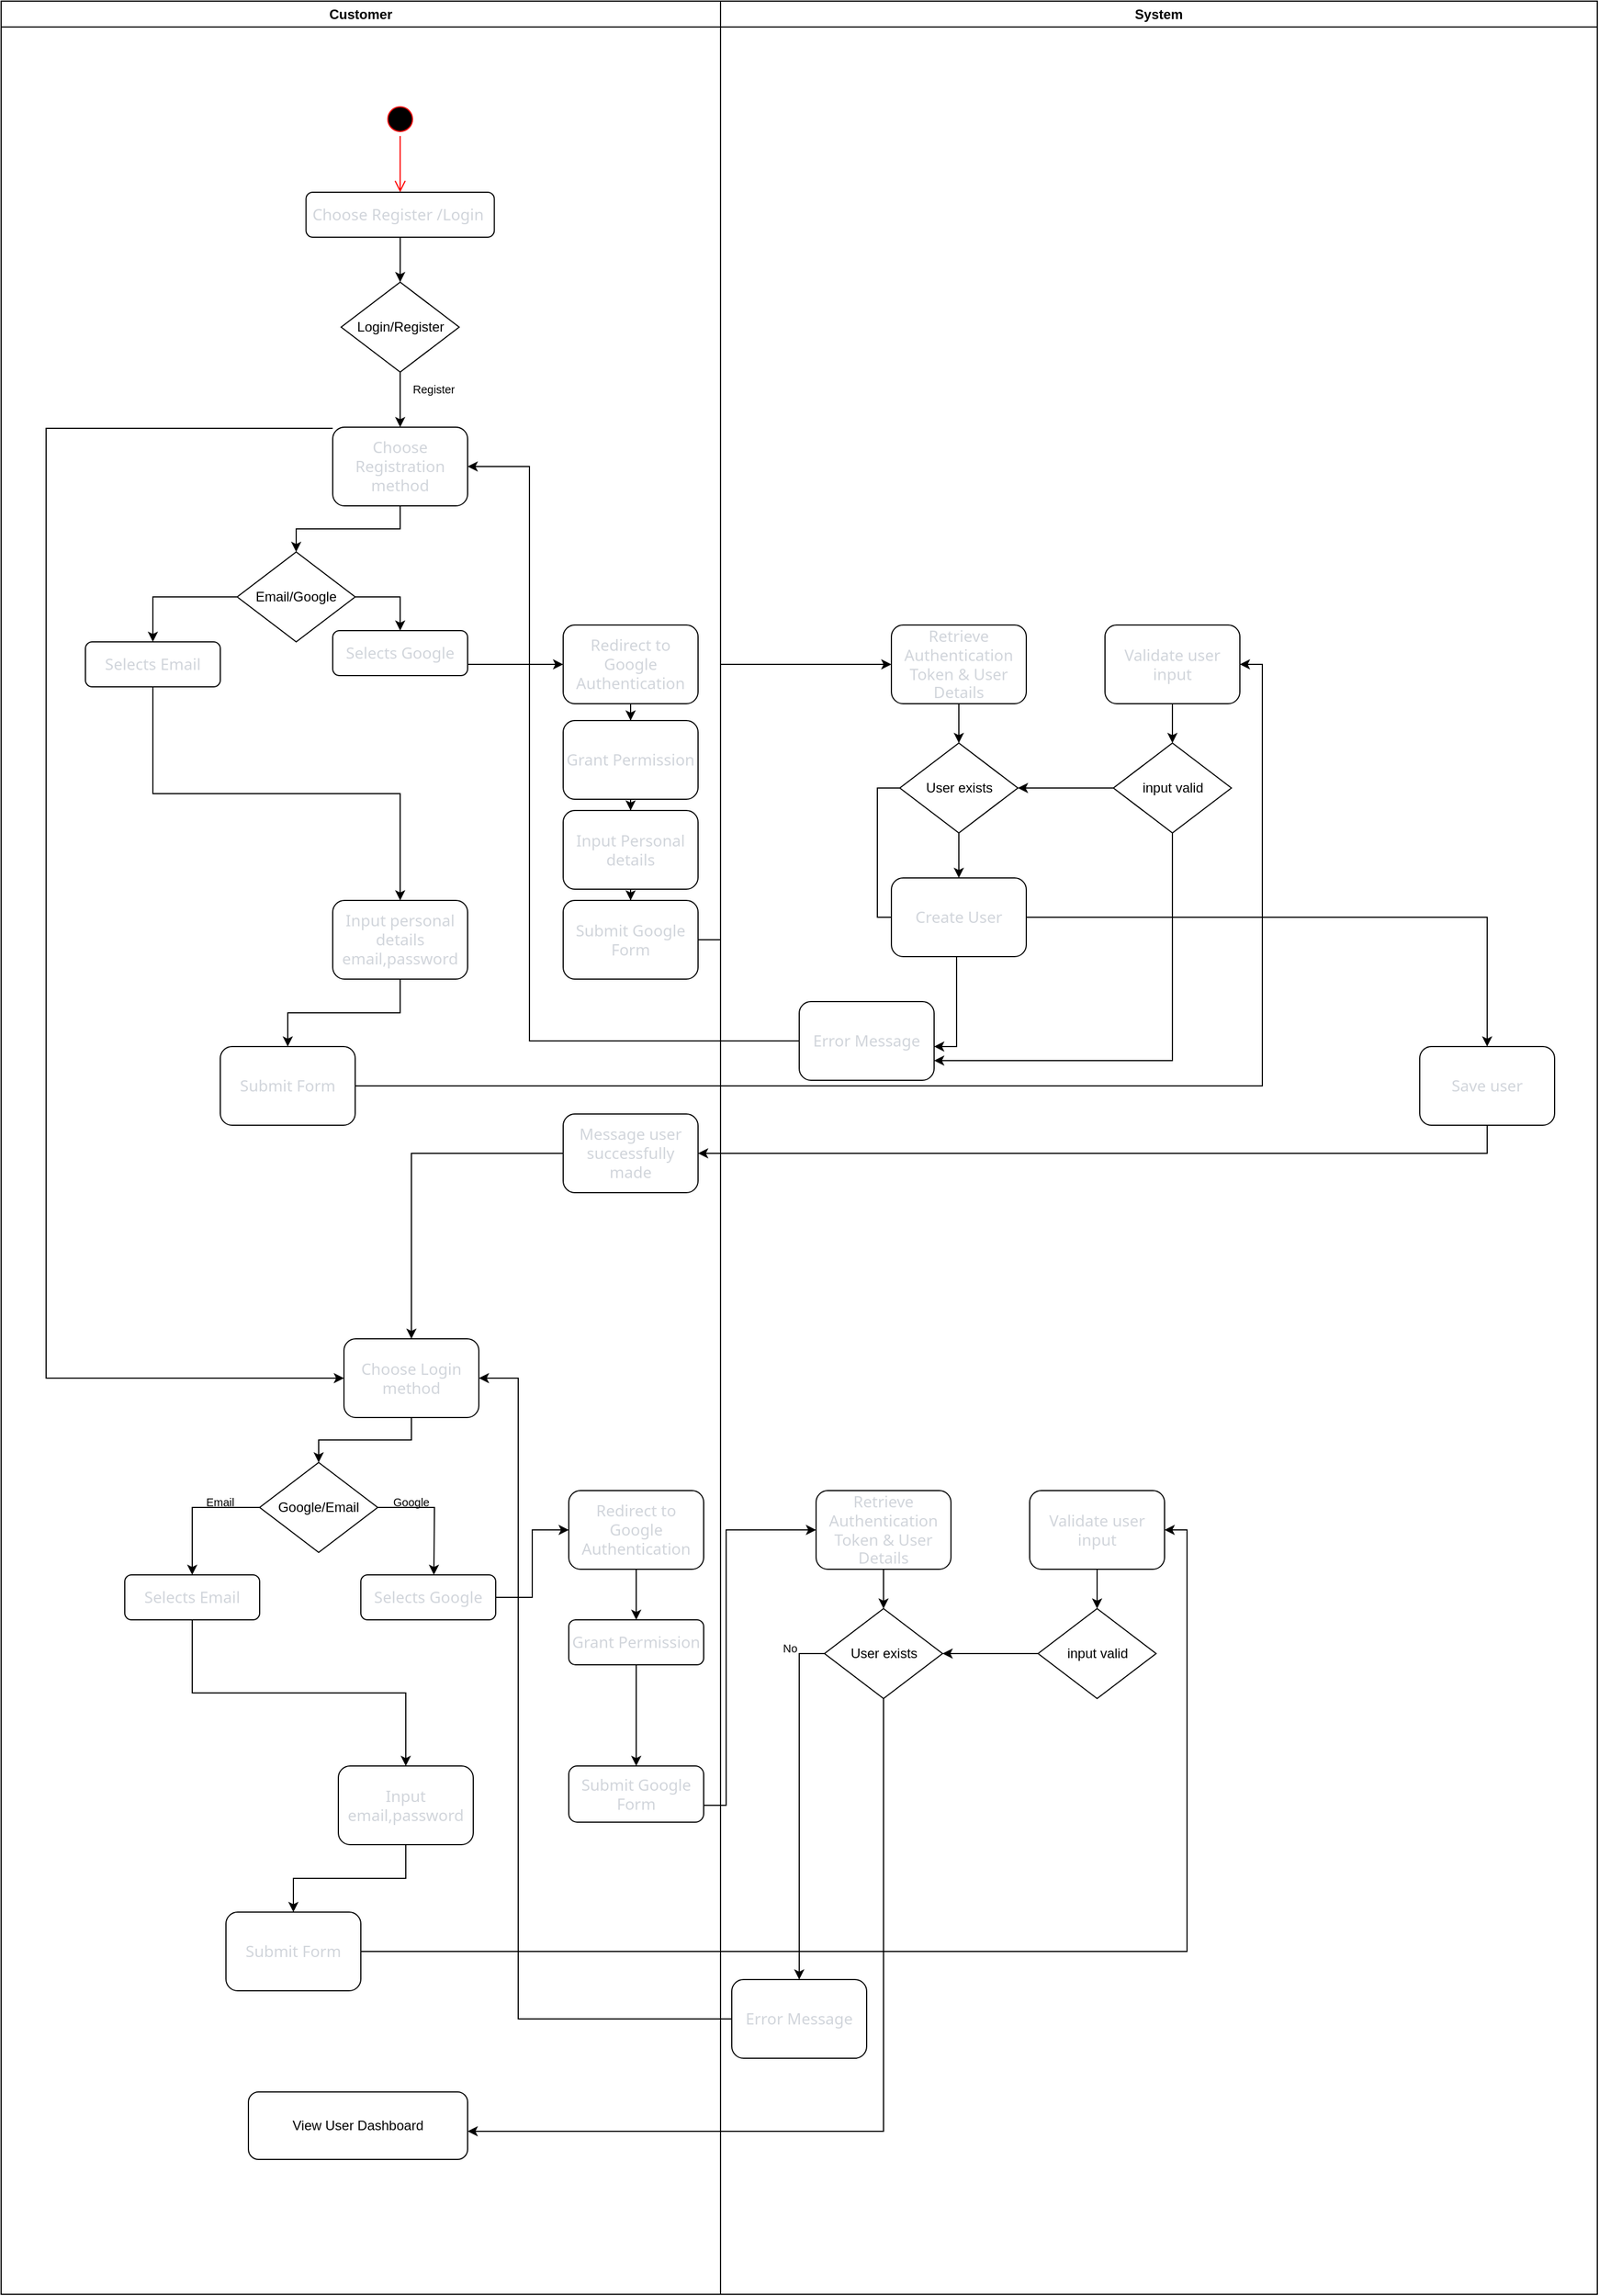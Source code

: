 <mxfile version="21.6.8" type="device">
  <diagram name="Page-1" id="MXomhuCQKeBzgSP48p3u">
    <mxGraphModel dx="989" dy="1477" grid="1" gridSize="10" guides="1" tooltips="1" connect="1" arrows="1" fold="1" page="1" pageScale="1" pageWidth="1600" pageHeight="900" math="0" shadow="0">
      <root>
        <mxCell id="0" />
        <mxCell id="1" parent="0" />
        <mxCell id="Qsda-ckWglxTYHk4Aqey-2" style="edgeStyle=orthogonalEdgeStyle;rounded=0;orthogonalLoop=1;jettySize=auto;html=1;exitX=1;exitY=0.75;exitDx=0;exitDy=0;entryX=0;entryY=0.5;entryDx=0;entryDy=0;" edge="1" parent="1" source="Qsda-ckWglxTYHk4Aqey-32" target="Qsda-ckWglxTYHk4Aqey-5">
          <mxGeometry relative="1" as="geometry">
            <mxPoint x="549" y="310" as="targetPoint" />
            <mxPoint x="457.5" y="310" as="sourcePoint" />
          </mxGeometry>
        </mxCell>
        <mxCell id="Qsda-ckWglxTYHk4Aqey-3" style="edgeStyle=orthogonalEdgeStyle;rounded=0;orthogonalLoop=1;jettySize=auto;html=1;exitX=0.5;exitY=1;exitDx=0;exitDy=0;entryX=0.5;entryY=0;entryDx=0;entryDy=0;" edge="1" parent="1" source="Qsda-ckWglxTYHk4Aqey-31" target="Qsda-ckWglxTYHk4Aqey-13">
          <mxGeometry relative="1" as="geometry">
            <mxPoint x="222.5" y="350" as="sourcePoint" />
          </mxGeometry>
        </mxCell>
        <mxCell id="Qsda-ckWglxTYHk4Aqey-4" value="" style="edgeStyle=orthogonalEdgeStyle;rounded=0;orthogonalLoop=1;jettySize=auto;html=1;" edge="1" parent="1" source="Qsda-ckWglxTYHk4Aqey-5" target="Qsda-ckWglxTYHk4Aqey-7">
          <mxGeometry relative="1" as="geometry" />
        </mxCell>
        <mxCell id="Qsda-ckWglxTYHk4Aqey-5" value="&lt;font style=&quot;font-size: 14px;&quot;&gt;&lt;span style=&quot;color: rgb(209, 213, 219); font-family: Söhne, ui-sans-serif, system-ui, -apple-system, &amp;quot;Segoe UI&amp;quot;, Roboto, Ubuntu, Cantarell, &amp;quot;Noto Sans&amp;quot;, sans-serif, &amp;quot;Helvetica Neue&amp;quot;, Arial, &amp;quot;Apple Color Emoji&amp;quot;, &amp;quot;Segoe UI Emoji&amp;quot;, &amp;quot;Segoe UI Symbol&amp;quot;, &amp;quot;Noto Color Emoji&amp;quot;; font-style: normal; font-variant-ligatures: normal; font-variant-caps: normal; font-weight: 400; letter-spacing: normal; orphans: 2; text-align: left; text-indent: 0px; text-transform: none; widows: 2; word-spacing: 0px; -webkit-text-stroke-width: 0px; text-decoration-thickness: initial; text-decoration-style: initial; text-decoration-color: initial; float: none; display: inline !important;&quot;&gt;Redirect to Google Authentication&lt;/span&gt;&lt;br&gt;&lt;/font&gt;" style="rounded=1;whiteSpace=wrap;html=1;" vertex="1" parent="1">
          <mxGeometry x="550" y="275" width="120" height="70" as="geometry" />
        </mxCell>
        <mxCell id="Qsda-ckWglxTYHk4Aqey-6" value="" style="edgeStyle=orthogonalEdgeStyle;rounded=0;orthogonalLoop=1;jettySize=auto;html=1;" edge="1" parent="1" source="Qsda-ckWglxTYHk4Aqey-7" target="Qsda-ckWglxTYHk4Aqey-9">
          <mxGeometry relative="1" as="geometry" />
        </mxCell>
        <mxCell id="Qsda-ckWglxTYHk4Aqey-7" value="&lt;font style=&quot;font-size: 14px;&quot;&gt;&lt;span style=&quot;color: rgb(209, 213, 219); font-family: Söhne, ui-sans-serif, system-ui, -apple-system, &amp;quot;Segoe UI&amp;quot;, Roboto, Ubuntu, Cantarell, &amp;quot;Noto Sans&amp;quot;, sans-serif, &amp;quot;Helvetica Neue&amp;quot;, Arial, &amp;quot;Apple Color Emoji&amp;quot;, &amp;quot;Segoe UI Emoji&amp;quot;, &amp;quot;Segoe UI Symbol&amp;quot;, &amp;quot;Noto Color Emoji&amp;quot;; font-style: normal; font-variant-ligatures: normal; font-variant-caps: normal; font-weight: 400; letter-spacing: normal; orphans: 2; text-align: left; text-indent: 0px; text-transform: none; widows: 2; word-spacing: 0px; -webkit-text-stroke-width: 0px; text-decoration-thickness: initial; text-decoration-style: initial; text-decoration-color: initial; float: none; display: inline !important;&quot;&gt;Grant Permission&lt;/span&gt;&lt;br&gt;&lt;/font&gt;" style="rounded=1;whiteSpace=wrap;html=1;" vertex="1" parent="1">
          <mxGeometry x="550" y="360" width="120" height="70" as="geometry" />
        </mxCell>
        <mxCell id="Qsda-ckWglxTYHk4Aqey-8" value="" style="edgeStyle=orthogonalEdgeStyle;rounded=0;orthogonalLoop=1;jettySize=auto;html=1;" edge="1" parent="1" source="Qsda-ckWglxTYHk4Aqey-9" target="Qsda-ckWglxTYHk4Aqey-11">
          <mxGeometry relative="1" as="geometry" />
        </mxCell>
        <mxCell id="Qsda-ckWglxTYHk4Aqey-9" value="&lt;font style=&quot;font-size: 14px;&quot;&gt;&lt;span style=&quot;color: rgb(209, 213, 219); font-family: Söhne, ui-sans-serif, system-ui, -apple-system, &amp;quot;Segoe UI&amp;quot;, Roboto, Ubuntu, Cantarell, &amp;quot;Noto Sans&amp;quot;, sans-serif, &amp;quot;Helvetica Neue&amp;quot;, Arial, &amp;quot;Apple Color Emoji&amp;quot;, &amp;quot;Segoe UI Emoji&amp;quot;, &amp;quot;Segoe UI Symbol&amp;quot;, &amp;quot;Noto Color Emoji&amp;quot;; font-style: normal; font-variant-ligatures: normal; font-variant-caps: normal; font-weight: 400; letter-spacing: normal; orphans: 2; text-align: left; text-indent: 0px; text-transform: none; widows: 2; word-spacing: 0px; -webkit-text-stroke-width: 0px; text-decoration-thickness: initial; text-decoration-style: initial; text-decoration-color: initial; float: none; display: inline !important;&quot;&gt;Input Personal details&lt;/span&gt;&lt;br&gt;&lt;/font&gt;" style="rounded=1;whiteSpace=wrap;html=1;" vertex="1" parent="1">
          <mxGeometry x="550" y="440" width="120" height="70" as="geometry" />
        </mxCell>
        <mxCell id="Qsda-ckWglxTYHk4Aqey-10" style="edgeStyle=orthogonalEdgeStyle;rounded=0;orthogonalLoop=1;jettySize=auto;html=1;exitX=1;exitY=0.5;exitDx=0;exitDy=0;entryX=0;entryY=0.5;entryDx=0;entryDy=0;" edge="1" parent="1" source="Qsda-ckWglxTYHk4Aqey-11" target="Qsda-ckWglxTYHk4Aqey-36">
          <mxGeometry relative="1" as="geometry">
            <Array as="points">
              <mxPoint x="690" y="555" />
              <mxPoint x="690" y="310" />
            </Array>
          </mxGeometry>
        </mxCell>
        <mxCell id="Qsda-ckWglxTYHk4Aqey-11" value="&lt;font style=&quot;font-size: 14px;&quot;&gt;&lt;span style=&quot;color: rgb(209, 213, 219); font-family: Söhne, ui-sans-serif, system-ui, -apple-system, &amp;quot;Segoe UI&amp;quot;, Roboto, Ubuntu, Cantarell, &amp;quot;Noto Sans&amp;quot;, sans-serif, &amp;quot;Helvetica Neue&amp;quot;, Arial, &amp;quot;Apple Color Emoji&amp;quot;, &amp;quot;Segoe UI Emoji&amp;quot;, &amp;quot;Segoe UI Symbol&amp;quot;, &amp;quot;Noto Color Emoji&amp;quot;; font-style: normal; font-variant-ligatures: normal; font-variant-caps: normal; font-weight: 400; letter-spacing: normal; orphans: 2; text-align: left; text-indent: 0px; text-transform: none; widows: 2; word-spacing: 0px; -webkit-text-stroke-width: 0px; text-decoration-thickness: initial; text-decoration-style: initial; text-decoration-color: initial; float: none; display: inline !important;&quot;&gt;Submit Google Form&lt;/span&gt;&lt;br&gt;&lt;/font&gt;" style="rounded=1;whiteSpace=wrap;html=1;" vertex="1" parent="1">
          <mxGeometry x="550" y="520" width="120" height="70" as="geometry" />
        </mxCell>
        <mxCell id="Qsda-ckWglxTYHk4Aqey-12" style="edgeStyle=orthogonalEdgeStyle;rounded=0;orthogonalLoop=1;jettySize=auto;html=1;exitX=0.5;exitY=1;exitDx=0;exitDy=0;entryX=0.5;entryY=0;entryDx=0;entryDy=0;" edge="1" parent="1" source="Qsda-ckWglxTYHk4Aqey-13" target="Qsda-ckWglxTYHk4Aqey-22">
          <mxGeometry relative="1" as="geometry" />
        </mxCell>
        <mxCell id="Qsda-ckWglxTYHk4Aqey-13" value="&lt;font style=&quot;font-size: 14px;&quot;&gt;&lt;span style=&quot;color: rgb(209, 213, 219); font-family: Söhne, ui-sans-serif, system-ui, -apple-system, &amp;quot;Segoe UI&amp;quot;, Roboto, Ubuntu, Cantarell, &amp;quot;Noto Sans&amp;quot;, sans-serif, &amp;quot;Helvetica Neue&amp;quot;, Arial, &amp;quot;Apple Color Emoji&amp;quot;, &amp;quot;Segoe UI Emoji&amp;quot;, &amp;quot;Segoe UI Symbol&amp;quot;, &amp;quot;Noto Color Emoji&amp;quot;; font-style: normal; font-variant-ligatures: normal; font-variant-caps: normal; font-weight: 400; letter-spacing: normal; orphans: 2; text-align: left; text-indent: 0px; text-transform: none; widows: 2; word-spacing: 0px; -webkit-text-stroke-width: 0px; text-decoration-thickness: initial; text-decoration-style: initial; text-decoration-color: initial; float: none; display: inline !important;&quot;&gt;Input personal details email,password&lt;/span&gt;&lt;br&gt;&lt;/font&gt;" style="rounded=1;whiteSpace=wrap;html=1;" vertex="1" parent="1">
          <mxGeometry x="345" y="520" width="120" height="70" as="geometry" />
        </mxCell>
        <mxCell id="Qsda-ckWglxTYHk4Aqey-14" style="edgeStyle=orthogonalEdgeStyle;rounded=0;orthogonalLoop=1;jettySize=auto;html=1;exitX=0;exitY=0.5;exitDx=0;exitDy=0;entryX=1;entryY=0.571;entryDx=0;entryDy=0;entryPerimeter=0;" edge="1" parent="1" source="Qsda-ckWglxTYHk4Aqey-35" target="Qsda-ckWglxTYHk4Aqey-16">
          <mxGeometry relative="1" as="geometry">
            <mxPoint x="700" y="650" as="targetPoint" />
          </mxGeometry>
        </mxCell>
        <mxCell id="Qsda-ckWglxTYHk4Aqey-15" style="edgeStyle=orthogonalEdgeStyle;rounded=0;orthogonalLoop=1;jettySize=auto;html=1;exitX=0;exitY=0.5;exitDx=0;exitDy=0;entryX=1;entryY=0.5;entryDx=0;entryDy=0;" edge="1" parent="1" source="Qsda-ckWglxTYHk4Aqey-16" target="Qsda-ckWglxTYHk4Aqey-28">
          <mxGeometry relative="1" as="geometry">
            <Array as="points">
              <mxPoint x="520" y="645" />
              <mxPoint x="520" y="134" />
            </Array>
          </mxGeometry>
        </mxCell>
        <mxCell id="Qsda-ckWglxTYHk4Aqey-16" value="&lt;font style=&quot;font-size: 14px;&quot;&gt;&lt;span style=&quot;color: rgb(209, 213, 219); font-family: Söhne, ui-sans-serif, system-ui, -apple-system, &amp;quot;Segoe UI&amp;quot;, Roboto, Ubuntu, Cantarell, &amp;quot;Noto Sans&amp;quot;, sans-serif, &amp;quot;Helvetica Neue&amp;quot;, Arial, &amp;quot;Apple Color Emoji&amp;quot;, &amp;quot;Segoe UI Emoji&amp;quot;, &amp;quot;Segoe UI Symbol&amp;quot;, &amp;quot;Noto Color Emoji&amp;quot;; font-style: normal; font-variant-ligatures: normal; font-variant-caps: normal; font-weight: 400; letter-spacing: normal; orphans: 2; text-align: left; text-indent: 0px; text-transform: none; widows: 2; word-spacing: 0px; -webkit-text-stroke-width: 0px; text-decoration-thickness: initial; text-decoration-style: initial; text-decoration-color: initial; float: none; display: inline !important;&quot;&gt;Error Message&lt;/span&gt;&lt;br&gt;&lt;/font&gt;" style="rounded=1;whiteSpace=wrap;html=1;" vertex="1" parent="1">
          <mxGeometry x="760" y="610" width="120" height="70" as="geometry" />
        </mxCell>
        <mxCell id="Qsda-ckWglxTYHk4Aqey-17" style="edgeStyle=orthogonalEdgeStyle;rounded=0;orthogonalLoop=1;jettySize=auto;html=1;exitX=0.5;exitY=1;exitDx=0;exitDy=0;entryX=1;entryY=0.5;entryDx=0;entryDy=0;" edge="1" parent="1" source="Qsda-ckWglxTYHk4Aqey-43" target="Qsda-ckWglxTYHk4Aqey-19">
          <mxGeometry relative="1" as="geometry">
            <mxPoint x="850" y="791.143" as="targetPoint" />
          </mxGeometry>
        </mxCell>
        <mxCell id="Qsda-ckWglxTYHk4Aqey-18" style="edgeStyle=orthogonalEdgeStyle;rounded=0;orthogonalLoop=1;jettySize=auto;html=1;exitX=0;exitY=0.5;exitDx=0;exitDy=0;entryX=0.5;entryY=0;entryDx=0;entryDy=0;" edge="1" parent="1" source="Qsda-ckWglxTYHk4Aqey-19" target="Qsda-ckWglxTYHk4Aqey-110">
          <mxGeometry relative="1" as="geometry">
            <mxPoint x="460" y="845" as="targetPoint" />
          </mxGeometry>
        </mxCell>
        <mxCell id="Qsda-ckWglxTYHk4Aqey-19" value="&lt;font style=&quot;font-size: 14px;&quot;&gt;&lt;span style=&quot;color: rgb(209, 213, 219); font-family: Söhne, ui-sans-serif, system-ui, -apple-system, &amp;quot;Segoe UI&amp;quot;, Roboto, Ubuntu, Cantarell, &amp;quot;Noto Sans&amp;quot;, sans-serif, &amp;quot;Helvetica Neue&amp;quot;, Arial, &amp;quot;Apple Color Emoji&amp;quot;, &amp;quot;Segoe UI Emoji&amp;quot;, &amp;quot;Segoe UI Symbol&amp;quot;, &amp;quot;Noto Color Emoji&amp;quot;; font-style: normal; font-variant-ligatures: normal; font-variant-caps: normal; font-weight: 400; letter-spacing: normal; orphans: 2; text-align: left; text-indent: 0px; text-transform: none; widows: 2; word-spacing: 0px; -webkit-text-stroke-width: 0px; text-decoration-thickness: initial; text-decoration-style: initial; text-decoration-color: initial; float: none; display: inline !important;&quot;&gt;Message user successfully made&lt;/span&gt;&lt;br&gt;&lt;/font&gt;" style="rounded=1;whiteSpace=wrap;html=1;" vertex="1" parent="1">
          <mxGeometry x="550" y="710" width="120" height="70" as="geometry" />
        </mxCell>
        <mxCell id="Qsda-ckWglxTYHk4Aqey-22" value="&lt;font style=&quot;font-size: 14px;&quot;&gt;&lt;span style=&quot;color: rgb(209, 213, 219); font-family: Söhne, ui-sans-serif, system-ui, -apple-system, &amp;quot;Segoe UI&amp;quot;, Roboto, Ubuntu, Cantarell, &amp;quot;Noto Sans&amp;quot;, sans-serif, &amp;quot;Helvetica Neue&amp;quot;, Arial, &amp;quot;Apple Color Emoji&amp;quot;, &amp;quot;Segoe UI Emoji&amp;quot;, &amp;quot;Segoe UI Symbol&amp;quot;, &amp;quot;Noto Color Emoji&amp;quot;; font-style: normal; font-variant-ligatures: normal; font-variant-caps: normal; font-weight: 400; letter-spacing: normal; orphans: 2; text-align: left; text-indent: 0px; text-transform: none; widows: 2; word-spacing: 0px; -webkit-text-stroke-width: 0px; text-decoration-thickness: initial; text-decoration-style: initial; text-decoration-color: initial; float: none; display: inline !important;&quot;&gt;Submit Form&lt;/span&gt;&lt;br&gt;&lt;/font&gt;" style="rounded=1;whiteSpace=wrap;html=1;" vertex="1" parent="1">
          <mxGeometry x="245" y="650" width="120" height="70" as="geometry" />
        </mxCell>
        <mxCell id="Qsda-ckWglxTYHk4Aqey-23" value="" style="edgeStyle=orthogonalEdgeStyle;html=1;verticalAlign=bottom;endArrow=open;endSize=8;strokeColor=#ff0000;rounded=0;" edge="1" parent="1" source="Qsda-ckWglxTYHk4Aqey-24">
          <mxGeometry relative="1" as="geometry">
            <mxPoint x="405" y="-110" as="targetPoint" />
          </mxGeometry>
        </mxCell>
        <mxCell id="Qsda-ckWglxTYHk4Aqey-24" value="" style="ellipse;html=1;shape=startState;fillColor=#000000;strokeColor=#ff0000;" vertex="1" parent="1">
          <mxGeometry x="390" y="-190" width="30" height="30" as="geometry" />
        </mxCell>
        <mxCell id="Qsda-ckWglxTYHk4Aqey-27" style="edgeStyle=orthogonalEdgeStyle;rounded=0;orthogonalLoop=1;jettySize=auto;html=1;" edge="1" parent="1" source="Qsda-ckWglxTYHk4Aqey-28" target="Qsda-ckWglxTYHk4Aqey-30">
          <mxGeometry relative="1" as="geometry" />
        </mxCell>
        <mxCell id="Qsda-ckWglxTYHk4Aqey-28" value="&lt;font style=&quot;font-size: 14px;&quot;&gt;&lt;span style=&quot;color: rgb(209, 213, 219); font-family: Söhne, ui-sans-serif, system-ui, -apple-system, &amp;quot;Segoe UI&amp;quot;, Roboto, Ubuntu, Cantarell, &amp;quot;Noto Sans&amp;quot;, sans-serif, &amp;quot;Helvetica Neue&amp;quot;, Arial, &amp;quot;Apple Color Emoji&amp;quot;, &amp;quot;Segoe UI Emoji&amp;quot;, &amp;quot;Segoe UI Symbol&amp;quot;, &amp;quot;Noto Color Emoji&amp;quot;; font-style: normal; font-variant-ligatures: normal; font-variant-caps: normal; font-weight: 400; letter-spacing: normal; orphans: 2; text-align: left; text-indent: 0px; text-transform: none; widows: 2; word-spacing: 0px; -webkit-text-stroke-width: 0px; text-decoration-thickness: initial; text-decoration-style: initial; text-decoration-color: initial; float: none; display: inline !important;&quot;&gt;Choose Registration method&lt;/span&gt;&lt;br&gt;&lt;/font&gt;" style="rounded=1;whiteSpace=wrap;html=1;" vertex="1" parent="1">
          <mxGeometry x="345" y="99" width="120" height="70" as="geometry" />
        </mxCell>
        <mxCell id="Qsda-ckWglxTYHk4Aqey-29" style="edgeStyle=orthogonalEdgeStyle;rounded=0;orthogonalLoop=1;jettySize=auto;html=1;exitX=0;exitY=0.5;exitDx=0;exitDy=0;entryX=0.5;entryY=0;entryDx=0;entryDy=0;" edge="1" parent="1" source="Qsda-ckWglxTYHk4Aqey-30" target="Qsda-ckWglxTYHk4Aqey-31">
          <mxGeometry relative="1" as="geometry">
            <mxPoint x="222.5" y="270" as="targetPoint" />
          </mxGeometry>
        </mxCell>
        <mxCell id="Qsda-ckWglxTYHk4Aqey-30" value="Email/Google" style="rhombus;whiteSpace=wrap;html=1;" vertex="1" parent="1">
          <mxGeometry x="260" y="210" width="105" height="80" as="geometry" />
        </mxCell>
        <mxCell id="Qsda-ckWglxTYHk4Aqey-31" value="&lt;font style=&quot;font-size: 14px;&quot;&gt;&lt;span style=&quot;color: rgb(209, 213, 219); font-family: Söhne, ui-sans-serif, system-ui, -apple-system, &amp;quot;Segoe UI&amp;quot;, Roboto, Ubuntu, Cantarell, &amp;quot;Noto Sans&amp;quot;, sans-serif, &amp;quot;Helvetica Neue&amp;quot;, Arial, &amp;quot;Apple Color Emoji&amp;quot;, &amp;quot;Segoe UI Emoji&amp;quot;, &amp;quot;Segoe UI Symbol&amp;quot;, &amp;quot;Noto Color Emoji&amp;quot;; font-style: normal; font-variant-ligatures: normal; font-variant-caps: normal; font-weight: 400; letter-spacing: normal; orphans: 2; text-align: left; text-indent: 0px; text-transform: none; widows: 2; word-spacing: 0px; -webkit-text-stroke-width: 0px; text-decoration-thickness: initial; text-decoration-style: initial; text-decoration-color: initial; float: none; display: inline !important;&quot;&gt;Selects Email&lt;/span&gt;&lt;br&gt;&lt;/font&gt;" style="rounded=1;whiteSpace=wrap;html=1;" vertex="1" parent="1">
          <mxGeometry x="125" y="290" width="120" height="40" as="geometry" />
        </mxCell>
        <mxCell id="Qsda-ckWglxTYHk4Aqey-32" value="&lt;font style=&quot;font-size: 14px;&quot;&gt;&lt;span style=&quot;color: rgb(209, 213, 219); font-family: Söhne, ui-sans-serif, system-ui, -apple-system, &amp;quot;Segoe UI&amp;quot;, Roboto, Ubuntu, Cantarell, &amp;quot;Noto Sans&amp;quot;, sans-serif, &amp;quot;Helvetica Neue&amp;quot;, Arial, &amp;quot;Apple Color Emoji&amp;quot;, &amp;quot;Segoe UI Emoji&amp;quot;, &amp;quot;Segoe UI Symbol&amp;quot;, &amp;quot;Noto Color Emoji&amp;quot;; font-style: normal; font-variant-ligatures: normal; font-variant-caps: normal; font-weight: 400; letter-spacing: normal; orphans: 2; text-align: left; text-indent: 0px; text-transform: none; widows: 2; word-spacing: 0px; -webkit-text-stroke-width: 0px; text-decoration-thickness: initial; text-decoration-style: initial; text-decoration-color: initial; float: none; display: inline !important;&quot;&gt;Selects Google&lt;/span&gt;&lt;br&gt;&lt;/font&gt;" style="rounded=1;whiteSpace=wrap;html=1;" vertex="1" parent="1">
          <mxGeometry x="345" y="280" width="120" height="40" as="geometry" />
        </mxCell>
        <mxCell id="Qsda-ckWglxTYHk4Aqey-33" style="edgeStyle=orthogonalEdgeStyle;rounded=0;orthogonalLoop=1;jettySize=auto;html=1;entryX=0.5;entryY=0;entryDx=0;entryDy=0;" edge="1" parent="1" source="Qsda-ckWglxTYHk4Aqey-30" target="Qsda-ckWglxTYHk4Aqey-32">
          <mxGeometry relative="1" as="geometry">
            <mxPoint x="405" y="270" as="targetPoint" />
            <Array as="points">
              <mxPoint x="405" y="250" />
            </Array>
          </mxGeometry>
        </mxCell>
        <mxCell id="Qsda-ckWglxTYHk4Aqey-34" value="&lt;font style=&quot;font-size: 14px;&quot;&gt;&lt;span style=&quot;color: rgb(209, 213, 219); font-family: Söhne, ui-sans-serif, system-ui, -apple-system, &amp;quot;Segoe UI&amp;quot;, Roboto, Ubuntu, Cantarell, &amp;quot;Noto Sans&amp;quot;, sans-serif, &amp;quot;Helvetica Neue&amp;quot;, Arial, &amp;quot;Apple Color Emoji&amp;quot;, &amp;quot;Segoe UI Emoji&amp;quot;, &amp;quot;Segoe UI Symbol&amp;quot;, &amp;quot;Noto Color Emoji&amp;quot;; font-style: normal; font-variant-ligatures: normal; font-variant-caps: normal; font-weight: 400; letter-spacing: normal; orphans: 2; text-align: left; text-indent: 0px; text-transform: none; widows: 2; word-spacing: 0px; -webkit-text-stroke-width: 0px; text-decoration-thickness: initial; text-decoration-style: initial; text-decoration-color: initial; float: none; display: inline !important;&quot;&gt;Create User&lt;/span&gt;&lt;br&gt;&lt;/font&gt;" style="rounded=1;whiteSpace=wrap;html=1;" vertex="1" parent="1">
          <mxGeometry x="842" y="500" width="120" height="70" as="geometry" />
        </mxCell>
        <mxCell id="Qsda-ckWglxTYHk4Aqey-35" value="User exists" style="rhombus;whiteSpace=wrap;html=1;" vertex="1" parent="1">
          <mxGeometry x="849.5" y="380" width="105" height="80" as="geometry" />
        </mxCell>
        <mxCell id="Qsda-ckWglxTYHk4Aqey-36" value="&lt;font style=&quot;font-size: 14px;&quot;&gt;&lt;span style=&quot;color: rgb(209, 213, 219); font-family: Söhne, ui-sans-serif, system-ui, -apple-system, &amp;quot;Segoe UI&amp;quot;, Roboto, Ubuntu, Cantarell, &amp;quot;Noto Sans&amp;quot;, sans-serif, &amp;quot;Helvetica Neue&amp;quot;, Arial, &amp;quot;Apple Color Emoji&amp;quot;, &amp;quot;Segoe UI Emoji&amp;quot;, &amp;quot;Segoe UI Symbol&amp;quot;, &amp;quot;Noto Color Emoji&amp;quot;; font-style: normal; font-variant-ligatures: normal; font-variant-caps: normal; font-weight: 400; letter-spacing: normal; orphans: 2; text-align: left; text-indent: 0px; text-transform: none; widows: 2; word-spacing: 0px; -webkit-text-stroke-width: 0px; text-decoration-thickness: initial; text-decoration-style: initial; text-decoration-color: initial; float: none; display: inline !important;&quot;&gt;Retrieve Authentication Token &amp;amp; User Details&lt;/span&gt;&lt;br&gt;&lt;/font&gt;" style="rounded=1;whiteSpace=wrap;html=1;" vertex="1" parent="1">
          <mxGeometry x="842" y="275" width="120" height="70" as="geometry" />
        </mxCell>
        <mxCell id="Qsda-ckWglxTYHk4Aqey-37" style="edgeStyle=orthogonalEdgeStyle;rounded=0;orthogonalLoop=1;jettySize=auto;html=1;exitX=0.5;exitY=1;exitDx=0;exitDy=0;entryX=0.5;entryY=0;entryDx=0;entryDy=0;" edge="1" parent="1" source="Qsda-ckWglxTYHk4Aqey-36" target="Qsda-ckWglxTYHk4Aqey-35">
          <mxGeometry relative="1" as="geometry" />
        </mxCell>
        <mxCell id="Qsda-ckWglxTYHk4Aqey-38" style="edgeStyle=orthogonalEdgeStyle;rounded=0;orthogonalLoop=1;jettySize=auto;html=1;exitX=0.5;exitY=1;exitDx=0;exitDy=0;entryX=0.5;entryY=0;entryDx=0;entryDy=0;" edge="1" parent="1" source="Qsda-ckWglxTYHk4Aqey-35" target="Qsda-ckWglxTYHk4Aqey-34">
          <mxGeometry relative="1" as="geometry">
            <mxPoint x="881.857" y="500" as="targetPoint" />
            <Array as="points" />
          </mxGeometry>
        </mxCell>
        <mxCell id="Qsda-ckWglxTYHk4Aqey-39" style="edgeStyle=orthogonalEdgeStyle;rounded=0;orthogonalLoop=1;jettySize=auto;html=1;exitX=0.5;exitY=1;exitDx=0;exitDy=0;" edge="1" parent="1" source="Qsda-ckWglxTYHk4Aqey-40" target="Qsda-ckWglxTYHk4Aqey-42">
          <mxGeometry relative="1" as="geometry" />
        </mxCell>
        <mxCell id="Qsda-ckWglxTYHk4Aqey-40" value="&lt;font style=&quot;font-size: 14px;&quot;&gt;&lt;span style=&quot;color: rgb(209, 213, 219); font-family: Söhne, ui-sans-serif, system-ui, -apple-system, &amp;quot;Segoe UI&amp;quot;, Roboto, Ubuntu, Cantarell, &amp;quot;Noto Sans&amp;quot;, sans-serif, &amp;quot;Helvetica Neue&amp;quot;, Arial, &amp;quot;Apple Color Emoji&amp;quot;, &amp;quot;Segoe UI Emoji&amp;quot;, &amp;quot;Segoe UI Symbol&amp;quot;, &amp;quot;Noto Color Emoji&amp;quot;; font-style: normal; font-variant-ligatures: normal; font-variant-caps: normal; font-weight: 400; letter-spacing: normal; orphans: 2; text-align: left; text-indent: 0px; text-transform: none; widows: 2; word-spacing: 0px; -webkit-text-stroke-width: 0px; text-decoration-thickness: initial; text-decoration-style: initial; text-decoration-color: initial; float: none; display: inline !important;&quot;&gt;Validate user input&lt;/span&gt;&lt;br&gt;&lt;/font&gt;" style="rounded=1;whiteSpace=wrap;html=1;" vertex="1" parent="1">
          <mxGeometry x="1032" y="275" width="120" height="70" as="geometry" />
        </mxCell>
        <mxCell id="Qsda-ckWglxTYHk4Aqey-41" style="edgeStyle=orthogonalEdgeStyle;rounded=0;orthogonalLoop=1;jettySize=auto;html=1;exitX=0;exitY=0.5;exitDx=0;exitDy=0;entryX=1;entryY=0.5;entryDx=0;entryDy=0;" edge="1" parent="1" source="Qsda-ckWglxTYHk4Aqey-42" target="Qsda-ckWglxTYHk4Aqey-35">
          <mxGeometry relative="1" as="geometry" />
        </mxCell>
        <mxCell id="Qsda-ckWglxTYHk4Aqey-42" value="input valid" style="rhombus;whiteSpace=wrap;html=1;" vertex="1" parent="1">
          <mxGeometry x="1039.5" y="380" width="105" height="80" as="geometry" />
        </mxCell>
        <mxCell id="Qsda-ckWglxTYHk4Aqey-43" value="&lt;font style=&quot;font-size: 14px;&quot;&gt;&lt;span style=&quot;color: rgb(209, 213, 219); font-family: Söhne, ui-sans-serif, system-ui, -apple-system, &amp;quot;Segoe UI&amp;quot;, Roboto, Ubuntu, Cantarell, &amp;quot;Noto Sans&amp;quot;, sans-serif, &amp;quot;Helvetica Neue&amp;quot;, Arial, &amp;quot;Apple Color Emoji&amp;quot;, &amp;quot;Segoe UI Emoji&amp;quot;, &amp;quot;Segoe UI Symbol&amp;quot;, &amp;quot;Noto Color Emoji&amp;quot;; font-style: normal; font-variant-ligatures: normal; font-variant-caps: normal; font-weight: 400; letter-spacing: normal; orphans: 2; text-align: left; text-indent: 0px; text-transform: none; widows: 2; word-spacing: 0px; -webkit-text-stroke-width: 0px; text-decoration-thickness: initial; text-decoration-style: initial; text-decoration-color: initial; float: none; display: inline !important;&quot;&gt;Save user&lt;/span&gt;&lt;br&gt;&lt;/font&gt;" style="rounded=1;whiteSpace=wrap;html=1;" vertex="1" parent="1">
          <mxGeometry x="1312" y="650" width="120" height="70" as="geometry" />
        </mxCell>
        <mxCell id="Qsda-ckWglxTYHk4Aqey-44" style="edgeStyle=orthogonalEdgeStyle;rounded=0;orthogonalLoop=1;jettySize=auto;html=1;exitX=1;exitY=0.5;exitDx=0;exitDy=0;" edge="1" parent="1" source="Qsda-ckWglxTYHk4Aqey-34" target="Qsda-ckWglxTYHk4Aqey-43">
          <mxGeometry relative="1" as="geometry">
            <mxPoint x="1122" y="535.286" as="targetPoint" />
          </mxGeometry>
        </mxCell>
        <mxCell id="Qsda-ckWglxTYHk4Aqey-45" style="edgeStyle=orthogonalEdgeStyle;rounded=0;orthogonalLoop=1;jettySize=auto;html=1;exitX=1;exitY=0.5;exitDx=0;exitDy=0;entryX=1;entryY=0.5;entryDx=0;entryDy=0;" edge="1" parent="1" source="Qsda-ckWglxTYHk4Aqey-22" target="Qsda-ckWglxTYHk4Aqey-40">
          <mxGeometry relative="1" as="geometry" />
        </mxCell>
        <mxCell id="Qsda-ckWglxTYHk4Aqey-46" style="edgeStyle=orthogonalEdgeStyle;rounded=0;orthogonalLoop=1;jettySize=auto;html=1;exitX=0.5;exitY=1;exitDx=0;exitDy=0;entryX=1;entryY=0.75;entryDx=0;entryDy=0;" edge="1" parent="1" source="Qsda-ckWglxTYHk4Aqey-42" target="Qsda-ckWglxTYHk4Aqey-16">
          <mxGeometry relative="1" as="geometry" />
        </mxCell>
        <mxCell id="Qsda-ckWglxTYHk4Aqey-92" style="edgeStyle=orthogonalEdgeStyle;rounded=0;orthogonalLoop=1;jettySize=auto;html=1;exitX=1;exitY=0.5;exitDx=0;exitDy=0;entryX=0;entryY=0.5;entryDx=0;entryDy=0;" edge="1" parent="1" source="Qsda-ckWglxTYHk4Aqey-115" target="Qsda-ckWglxTYHk4Aqey-95">
          <mxGeometry relative="1" as="geometry">
            <mxPoint x="554" y="1080" as="targetPoint" />
            <mxPoint x="490" y="1160" as="sourcePoint" />
          </mxGeometry>
        </mxCell>
        <mxCell id="Qsda-ckWglxTYHk4Aqey-93" style="edgeStyle=orthogonalEdgeStyle;rounded=0;orthogonalLoop=1;jettySize=auto;html=1;exitX=0.5;exitY=1;exitDx=0;exitDy=0;entryX=0.5;entryY=0;entryDx=0;entryDy=0;" edge="1" parent="1" source="Qsda-ckWglxTYHk4Aqey-114" target="Qsda-ckWglxTYHk4Aqey-101">
          <mxGeometry relative="1" as="geometry">
            <mxPoint x="227.5" y="1200" as="sourcePoint" />
          </mxGeometry>
        </mxCell>
        <mxCell id="Qsda-ckWglxTYHk4Aqey-94" value="" style="edgeStyle=orthogonalEdgeStyle;rounded=0;orthogonalLoop=1;jettySize=auto;html=1;" edge="1" parent="1" source="Qsda-ckWglxTYHk4Aqey-95" target="Qsda-ckWglxTYHk4Aqey-97">
          <mxGeometry relative="1" as="geometry" />
        </mxCell>
        <mxCell id="Qsda-ckWglxTYHk4Aqey-95" value="&lt;font style=&quot;font-size: 14px;&quot;&gt;&lt;span style=&quot;color: rgb(209, 213, 219); font-family: Söhne, ui-sans-serif, system-ui, -apple-system, &amp;quot;Segoe UI&amp;quot;, Roboto, Ubuntu, Cantarell, &amp;quot;Noto Sans&amp;quot;, sans-serif, &amp;quot;Helvetica Neue&amp;quot;, Arial, &amp;quot;Apple Color Emoji&amp;quot;, &amp;quot;Segoe UI Emoji&amp;quot;, &amp;quot;Segoe UI Symbol&amp;quot;, &amp;quot;Noto Color Emoji&amp;quot;; font-style: normal; font-variant-ligatures: normal; font-variant-caps: normal; font-weight: 400; letter-spacing: normal; orphans: 2; text-align: left; text-indent: 0px; text-transform: none; widows: 2; word-spacing: 0px; -webkit-text-stroke-width: 0px; text-decoration-thickness: initial; text-decoration-style: initial; text-decoration-color: initial; float: none; display: inline !important;&quot;&gt;Redirect to Google Authentication&lt;/span&gt;&lt;br&gt;&lt;/font&gt;" style="rounded=1;whiteSpace=wrap;html=1;" vertex="1" parent="1">
          <mxGeometry x="555" y="1045" width="120" height="70" as="geometry" />
        </mxCell>
        <mxCell id="Qsda-ckWglxTYHk4Aqey-96" value="" style="edgeStyle=orthogonalEdgeStyle;rounded=0;orthogonalLoop=1;jettySize=auto;html=1;" edge="1" parent="1" source="Qsda-ckWglxTYHk4Aqey-97" target="Qsda-ckWglxTYHk4Aqey-99">
          <mxGeometry relative="1" as="geometry" />
        </mxCell>
        <mxCell id="Qsda-ckWglxTYHk4Aqey-97" value="&lt;font style=&quot;font-size: 14px;&quot;&gt;&lt;span style=&quot;color: rgb(209, 213, 219); font-family: Söhne, ui-sans-serif, system-ui, -apple-system, &amp;quot;Segoe UI&amp;quot;, Roboto, Ubuntu, Cantarell, &amp;quot;Noto Sans&amp;quot;, sans-serif, &amp;quot;Helvetica Neue&amp;quot;, Arial, &amp;quot;Apple Color Emoji&amp;quot;, &amp;quot;Segoe UI Emoji&amp;quot;, &amp;quot;Segoe UI Symbol&amp;quot;, &amp;quot;Noto Color Emoji&amp;quot;; font-style: normal; font-variant-ligatures: normal; font-variant-caps: normal; font-weight: 400; letter-spacing: normal; orphans: 2; text-align: left; text-indent: 0px; text-transform: none; widows: 2; word-spacing: 0px; -webkit-text-stroke-width: 0px; text-decoration-thickness: initial; text-decoration-style: initial; text-decoration-color: initial; float: none; display: inline !important;&quot;&gt;Grant Permission&lt;/span&gt;&lt;br&gt;&lt;/font&gt;" style="rounded=1;whiteSpace=wrap;html=1;" vertex="1" parent="1">
          <mxGeometry x="555" y="1160" width="120" height="40" as="geometry" />
        </mxCell>
        <mxCell id="Qsda-ckWglxTYHk4Aqey-98" style="edgeStyle=orthogonalEdgeStyle;rounded=0;orthogonalLoop=1;jettySize=auto;html=1;exitX=1;exitY=0.5;exitDx=0;exitDy=0;entryX=0;entryY=0.5;entryDx=0;entryDy=0;" edge="1" parent="1" source="Qsda-ckWglxTYHk4Aqey-99" target="Qsda-ckWglxTYHk4Aqey-117">
          <mxGeometry relative="1" as="geometry">
            <Array as="points">
              <mxPoint x="695" y="1325" />
              <mxPoint x="695" y="1080" />
            </Array>
          </mxGeometry>
        </mxCell>
        <mxCell id="Qsda-ckWglxTYHk4Aqey-99" value="&lt;font style=&quot;font-size: 14px;&quot;&gt;&lt;span style=&quot;color: rgb(209, 213, 219); font-family: Söhne, ui-sans-serif, system-ui, -apple-system, &amp;quot;Segoe UI&amp;quot;, Roboto, Ubuntu, Cantarell, &amp;quot;Noto Sans&amp;quot;, sans-serif, &amp;quot;Helvetica Neue&amp;quot;, Arial, &amp;quot;Apple Color Emoji&amp;quot;, &amp;quot;Segoe UI Emoji&amp;quot;, &amp;quot;Segoe UI Symbol&amp;quot;, &amp;quot;Noto Color Emoji&amp;quot;; font-style: normal; font-variant-ligatures: normal; font-variant-caps: normal; font-weight: 400; letter-spacing: normal; orphans: 2; text-align: left; text-indent: 0px; text-transform: none; widows: 2; word-spacing: 0px; -webkit-text-stroke-width: 0px; text-decoration-thickness: initial; text-decoration-style: initial; text-decoration-color: initial; float: none; display: inline !important;&quot;&gt;Submit Google Form&lt;/span&gt;&lt;br&gt;&lt;/font&gt;" style="rounded=1;whiteSpace=wrap;html=1;" vertex="1" parent="1">
          <mxGeometry x="555" y="1290" width="120" height="50" as="geometry" />
        </mxCell>
        <mxCell id="Qsda-ckWglxTYHk4Aqey-100" style="edgeStyle=orthogonalEdgeStyle;rounded=0;orthogonalLoop=1;jettySize=auto;html=1;exitX=0.5;exitY=1;exitDx=0;exitDy=0;entryX=0.5;entryY=0;entryDx=0;entryDy=0;" edge="1" parent="1" source="Qsda-ckWglxTYHk4Aqey-101" target="Qsda-ckWglxTYHk4Aqey-104">
          <mxGeometry relative="1" as="geometry" />
        </mxCell>
        <mxCell id="Qsda-ckWglxTYHk4Aqey-101" value="&lt;font style=&quot;font-size: 14px;&quot;&gt;&lt;span style=&quot;color: rgb(209, 213, 219); font-family: Söhne, ui-sans-serif, system-ui, -apple-system, &amp;quot;Segoe UI&amp;quot;, Roboto, Ubuntu, Cantarell, &amp;quot;Noto Sans&amp;quot;, sans-serif, &amp;quot;Helvetica Neue&amp;quot;, Arial, &amp;quot;Apple Color Emoji&amp;quot;, &amp;quot;Segoe UI Emoji&amp;quot;, &amp;quot;Segoe UI Symbol&amp;quot;, &amp;quot;Noto Color Emoji&amp;quot;; font-style: normal; font-variant-ligatures: normal; font-variant-caps: normal; font-weight: 400; letter-spacing: normal; orphans: 2; text-align: left; text-indent: 0px; text-transform: none; widows: 2; word-spacing: 0px; -webkit-text-stroke-width: 0px; text-decoration-thickness: initial; text-decoration-style: initial; text-decoration-color: initial; float: none; display: inline !important;&quot;&gt;Input email,password&lt;/span&gt;&lt;br&gt;&lt;/font&gt;" style="rounded=1;whiteSpace=wrap;html=1;" vertex="1" parent="1">
          <mxGeometry x="350" y="1290" width="120" height="70" as="geometry" />
        </mxCell>
        <mxCell id="Qsda-ckWglxTYHk4Aqey-104" value="&lt;font style=&quot;font-size: 14px;&quot;&gt;&lt;span style=&quot;color: rgb(209, 213, 219); font-family: Söhne, ui-sans-serif, system-ui, -apple-system, &amp;quot;Segoe UI&amp;quot;, Roboto, Ubuntu, Cantarell, &amp;quot;Noto Sans&amp;quot;, sans-serif, &amp;quot;Helvetica Neue&amp;quot;, Arial, &amp;quot;Apple Color Emoji&amp;quot;, &amp;quot;Segoe UI Emoji&amp;quot;, &amp;quot;Segoe UI Symbol&amp;quot;, &amp;quot;Noto Color Emoji&amp;quot;; font-style: normal; font-variant-ligatures: normal; font-variant-caps: normal; font-weight: 400; letter-spacing: normal; orphans: 2; text-align: left; text-indent: 0px; text-transform: none; widows: 2; word-spacing: 0px; -webkit-text-stroke-width: 0px; text-decoration-thickness: initial; text-decoration-style: initial; text-decoration-color: initial; float: none; display: inline !important;&quot;&gt;Submit Form&lt;/span&gt;&lt;br&gt;&lt;/font&gt;" style="rounded=1;whiteSpace=wrap;html=1;" vertex="1" parent="1">
          <mxGeometry x="250" y="1420" width="120" height="70" as="geometry" />
        </mxCell>
        <mxCell id="Qsda-ckWglxTYHk4Aqey-105" value="&lt;font style=&quot;font-size: 14px;&quot;&gt;&lt;span style=&quot;color: rgb(209, 213, 219); font-family: Söhne, ui-sans-serif, system-ui, -apple-system, &amp;quot;Segoe UI&amp;quot;, Roboto, Ubuntu, Cantarell, &amp;quot;Noto Sans&amp;quot;, sans-serif, &amp;quot;Helvetica Neue&amp;quot;, Arial, &amp;quot;Apple Color Emoji&amp;quot;, &amp;quot;Segoe UI Emoji&amp;quot;, &amp;quot;Segoe UI Symbol&amp;quot;, &amp;quot;Noto Color Emoji&amp;quot;; font-style: normal; font-variant-ligatures: normal; font-variant-caps: normal; font-weight: 400; letter-spacing: normal; orphans: 2; text-align: left; text-indent: 0px; text-transform: none; widows: 2; word-spacing: 0px; -webkit-text-stroke-width: 0px; text-decoration-thickness: initial; text-decoration-style: initial; text-decoration-color: initial; float: none; display: inline !important;&quot;&gt;Error Message&lt;/span&gt;&lt;br&gt;&lt;/font&gt;" style="rounded=1;whiteSpace=wrap;html=1;" vertex="1" parent="1">
          <mxGeometry x="700" y="1480" width="120" height="70" as="geometry" />
        </mxCell>
        <mxCell id="Qsda-ckWglxTYHk4Aqey-106" style="edgeStyle=orthogonalEdgeStyle;rounded=0;orthogonalLoop=1;jettySize=auto;html=1;entryX=0.476;entryY=0;entryDx=0;entryDy=0;entryPerimeter=0;exitX=1;exitY=0.5;exitDx=0;exitDy=0;" edge="1" parent="1" source="Qsda-ckWglxTYHk4Aqey-108">
          <mxGeometry relative="1" as="geometry">
            <mxPoint x="434.98" y="1120" as="targetPoint" />
          </mxGeometry>
        </mxCell>
        <mxCell id="Qsda-ckWglxTYHk4Aqey-107" style="edgeStyle=orthogonalEdgeStyle;rounded=0;orthogonalLoop=1;jettySize=auto;html=1;entryX=0.5;entryY=0;entryDx=0;entryDy=0;exitX=0;exitY=0.5;exitDx=0;exitDy=0;" edge="1" parent="1" source="Qsda-ckWglxTYHk4Aqey-108" target="Qsda-ckWglxTYHk4Aqey-114">
          <mxGeometry relative="1" as="geometry">
            <mxPoint x="227.5" y="1120" as="targetPoint" />
          </mxGeometry>
        </mxCell>
        <mxCell id="Qsda-ckWglxTYHk4Aqey-108" value="Google/Email" style="rhombus;whiteSpace=wrap;html=1;" vertex="1" parent="1">
          <mxGeometry x="280" y="1020" width="105" height="80" as="geometry" />
        </mxCell>
        <mxCell id="Qsda-ckWglxTYHk4Aqey-109" style="edgeStyle=orthogonalEdgeStyle;rounded=0;orthogonalLoop=1;jettySize=auto;html=1;entryX=0.5;entryY=0;entryDx=0;entryDy=0;" edge="1" parent="1" source="Qsda-ckWglxTYHk4Aqey-110" target="Qsda-ckWglxTYHk4Aqey-108">
          <mxGeometry relative="1" as="geometry" />
        </mxCell>
        <mxCell id="Qsda-ckWglxTYHk4Aqey-134" style="edgeStyle=orthogonalEdgeStyle;rounded=0;orthogonalLoop=1;jettySize=auto;html=1;entryX=0;entryY=0.5;entryDx=0;entryDy=0;startArrow=classic;startFill=1;endArrow=none;endFill=0;exitX=0;exitY=0.5;exitDx=0;exitDy=0;" edge="1" parent="1" source="Qsda-ckWglxTYHk4Aqey-110">
          <mxGeometry relative="1" as="geometry">
            <mxPoint x="340" y="950" as="sourcePoint" />
            <mxPoint x="345" y="100.03" as="targetPoint" />
            <Array as="points">
              <mxPoint x="90" y="945" />
              <mxPoint x="90" y="100" />
            </Array>
          </mxGeometry>
        </mxCell>
        <mxCell id="Qsda-ckWglxTYHk4Aqey-110" value="&lt;font style=&quot;font-size: 14px;&quot;&gt;&lt;span style=&quot;color: rgb(209, 213, 219); font-family: Söhne, ui-sans-serif, system-ui, -apple-system, &amp;quot;Segoe UI&amp;quot;, Roboto, Ubuntu, Cantarell, &amp;quot;Noto Sans&amp;quot;, sans-serif, &amp;quot;Helvetica Neue&amp;quot;, Arial, &amp;quot;Apple Color Emoji&amp;quot;, &amp;quot;Segoe UI Emoji&amp;quot;, &amp;quot;Segoe UI Symbol&amp;quot;, &amp;quot;Noto Color Emoji&amp;quot;; font-style: normal; font-variant-ligatures: normal; font-variant-caps: normal; font-weight: 400; letter-spacing: normal; orphans: 2; text-align: left; text-indent: 0px; text-transform: none; widows: 2; word-spacing: 0px; -webkit-text-stroke-width: 0px; text-decoration-thickness: initial; text-decoration-style: initial; text-decoration-color: initial; float: none; display: inline !important;&quot;&gt;Choose Login method&lt;/span&gt;&lt;br&gt;&lt;/font&gt;" style="rounded=1;whiteSpace=wrap;html=1;" vertex="1" parent="1">
          <mxGeometry x="355" y="910" width="120" height="70" as="geometry" />
        </mxCell>
        <mxCell id="Qsda-ckWglxTYHk4Aqey-111" style="edgeStyle=orthogonalEdgeStyle;rounded=0;orthogonalLoop=1;jettySize=auto;html=1;exitX=0;exitY=0.5;exitDx=0;exitDy=0;entryX=1;entryY=0.5;entryDx=0;entryDy=0;" edge="1" parent="1" source="Qsda-ckWglxTYHk4Aqey-105" target="Qsda-ckWglxTYHk4Aqey-110">
          <mxGeometry relative="1" as="geometry">
            <Array as="points">
              <mxPoint x="510" y="1515" />
              <mxPoint x="510" y="945" />
            </Array>
          </mxGeometry>
        </mxCell>
        <mxCell id="Qsda-ckWglxTYHk4Aqey-112" value="Email" style="text;html=1;strokeColor=none;fillColor=none;align=center;verticalAlign=middle;whiteSpace=wrap;rounded=0;fontSize=10;" vertex="1" parent="1">
          <mxGeometry x="215" y="1040" width="60" height="30" as="geometry" />
        </mxCell>
        <mxCell id="Qsda-ckWglxTYHk4Aqey-113" value="Google" style="text;html=1;strokeColor=none;fillColor=none;align=center;verticalAlign=middle;whiteSpace=wrap;rounded=0;fontSize=10;" vertex="1" parent="1">
          <mxGeometry x="385" y="1040" width="60" height="30" as="geometry" />
        </mxCell>
        <mxCell id="Qsda-ckWglxTYHk4Aqey-114" value="&lt;font style=&quot;font-size: 14px;&quot;&gt;&lt;span style=&quot;color: rgb(209, 213, 219); font-family: Söhne, ui-sans-serif, system-ui, -apple-system, &amp;quot;Segoe UI&amp;quot;, Roboto, Ubuntu, Cantarell, &amp;quot;Noto Sans&amp;quot;, sans-serif, &amp;quot;Helvetica Neue&amp;quot;, Arial, &amp;quot;Apple Color Emoji&amp;quot;, &amp;quot;Segoe UI Emoji&amp;quot;, &amp;quot;Segoe UI Symbol&amp;quot;, &amp;quot;Noto Color Emoji&amp;quot;; font-style: normal; font-variant-ligatures: normal; font-variant-caps: normal; font-weight: 400; letter-spacing: normal; orphans: 2; text-align: left; text-indent: 0px; text-transform: none; widows: 2; word-spacing: 0px; -webkit-text-stroke-width: 0px; text-decoration-thickness: initial; text-decoration-style: initial; text-decoration-color: initial; float: none; display: inline !important;&quot;&gt;Selects Email&lt;/span&gt;&lt;br&gt;&lt;/font&gt;" style="rounded=1;whiteSpace=wrap;html=1;" vertex="1" parent="1">
          <mxGeometry x="160" y="1120" width="120" height="40" as="geometry" />
        </mxCell>
        <mxCell id="Qsda-ckWglxTYHk4Aqey-115" value="&lt;font style=&quot;font-size: 14px;&quot;&gt;&lt;span style=&quot;color: rgb(209, 213, 219); font-family: Söhne, ui-sans-serif, system-ui, -apple-system, &amp;quot;Segoe UI&amp;quot;, Roboto, Ubuntu, Cantarell, &amp;quot;Noto Sans&amp;quot;, sans-serif, &amp;quot;Helvetica Neue&amp;quot;, Arial, &amp;quot;Apple Color Emoji&amp;quot;, &amp;quot;Segoe UI Emoji&amp;quot;, &amp;quot;Segoe UI Symbol&amp;quot;, &amp;quot;Noto Color Emoji&amp;quot;; font-style: normal; font-variant-ligatures: normal; font-variant-caps: normal; font-weight: 400; letter-spacing: normal; orphans: 2; text-align: left; text-indent: 0px; text-transform: none; widows: 2; word-spacing: 0px; -webkit-text-stroke-width: 0px; text-decoration-thickness: initial; text-decoration-style: initial; text-decoration-color: initial; float: none; display: inline !important;&quot;&gt;Selects Google&lt;/span&gt;&lt;br&gt;&lt;/font&gt;" style="rounded=1;whiteSpace=wrap;html=1;" vertex="1" parent="1">
          <mxGeometry x="370" y="1120" width="120" height="40" as="geometry" />
        </mxCell>
        <mxCell id="Qsda-ckWglxTYHk4Aqey-136" style="edgeStyle=orthogonalEdgeStyle;rounded=0;orthogonalLoop=1;jettySize=auto;html=1;exitX=0;exitY=0.5;exitDx=0;exitDy=0;entryX=0.5;entryY=0;entryDx=0;entryDy=0;" edge="1" parent="1" source="Qsda-ckWglxTYHk4Aqey-116" target="Qsda-ckWglxTYHk4Aqey-105">
          <mxGeometry relative="1" as="geometry" />
        </mxCell>
        <mxCell id="Qsda-ckWglxTYHk4Aqey-116" value="User exists" style="rhombus;whiteSpace=wrap;html=1;" vertex="1" parent="1">
          <mxGeometry x="782.5" y="1150" width="105" height="80" as="geometry" />
        </mxCell>
        <mxCell id="Qsda-ckWglxTYHk4Aqey-117" value="&lt;font style=&quot;font-size: 14px;&quot;&gt;&lt;span style=&quot;color: rgb(209, 213, 219); font-family: Söhne, ui-sans-serif, system-ui, -apple-system, &amp;quot;Segoe UI&amp;quot;, Roboto, Ubuntu, Cantarell, &amp;quot;Noto Sans&amp;quot;, sans-serif, &amp;quot;Helvetica Neue&amp;quot;, Arial, &amp;quot;Apple Color Emoji&amp;quot;, &amp;quot;Segoe UI Emoji&amp;quot;, &amp;quot;Segoe UI Symbol&amp;quot;, &amp;quot;Noto Color Emoji&amp;quot;; font-style: normal; font-variant-ligatures: normal; font-variant-caps: normal; font-weight: 400; letter-spacing: normal; orphans: 2; text-align: left; text-indent: 0px; text-transform: none; widows: 2; word-spacing: 0px; -webkit-text-stroke-width: 0px; text-decoration-thickness: initial; text-decoration-style: initial; text-decoration-color: initial; float: none; display: inline !important;&quot;&gt;Retrieve Authentication Token &amp;amp; User Details&lt;/span&gt;&lt;br&gt;&lt;/font&gt;" style="rounded=1;whiteSpace=wrap;html=1;" vertex="1" parent="1">
          <mxGeometry x="775" y="1045" width="120" height="70" as="geometry" />
        </mxCell>
        <mxCell id="Qsda-ckWglxTYHk4Aqey-118" style="edgeStyle=orthogonalEdgeStyle;rounded=0;orthogonalLoop=1;jettySize=auto;html=1;exitX=0.5;exitY=1;exitDx=0;exitDy=0;entryX=0.5;entryY=0;entryDx=0;entryDy=0;" edge="1" parent="1" source="Qsda-ckWglxTYHk4Aqey-117" target="Qsda-ckWglxTYHk4Aqey-116">
          <mxGeometry relative="1" as="geometry" />
        </mxCell>
        <mxCell id="Qsda-ckWglxTYHk4Aqey-119" style="edgeStyle=orthogonalEdgeStyle;rounded=0;orthogonalLoop=1;jettySize=auto;html=1;exitX=0.5;exitY=1;exitDx=0;exitDy=0;" edge="1" parent="1" source="Qsda-ckWglxTYHk4Aqey-120" target="Qsda-ckWglxTYHk4Aqey-122">
          <mxGeometry relative="1" as="geometry" />
        </mxCell>
        <mxCell id="Qsda-ckWglxTYHk4Aqey-120" value="&lt;font style=&quot;font-size: 14px;&quot;&gt;&lt;span style=&quot;color: rgb(209, 213, 219); font-family: Söhne, ui-sans-serif, system-ui, -apple-system, &amp;quot;Segoe UI&amp;quot;, Roboto, Ubuntu, Cantarell, &amp;quot;Noto Sans&amp;quot;, sans-serif, &amp;quot;Helvetica Neue&amp;quot;, Arial, &amp;quot;Apple Color Emoji&amp;quot;, &amp;quot;Segoe UI Emoji&amp;quot;, &amp;quot;Segoe UI Symbol&amp;quot;, &amp;quot;Noto Color Emoji&amp;quot;; font-style: normal; font-variant-ligatures: normal; font-variant-caps: normal; font-weight: 400; letter-spacing: normal; orphans: 2; text-align: left; text-indent: 0px; text-transform: none; widows: 2; word-spacing: 0px; -webkit-text-stroke-width: 0px; text-decoration-thickness: initial; text-decoration-style: initial; text-decoration-color: initial; float: none; display: inline !important;&quot;&gt;Validate user input&lt;/span&gt;&lt;br&gt;&lt;/font&gt;" style="rounded=1;whiteSpace=wrap;html=1;" vertex="1" parent="1">
          <mxGeometry x="965" y="1045" width="120" height="70" as="geometry" />
        </mxCell>
        <mxCell id="Qsda-ckWglxTYHk4Aqey-121" style="edgeStyle=orthogonalEdgeStyle;rounded=0;orthogonalLoop=1;jettySize=auto;html=1;exitX=0;exitY=0.5;exitDx=0;exitDy=0;entryX=1;entryY=0.5;entryDx=0;entryDy=0;" edge="1" parent="1" source="Qsda-ckWglxTYHk4Aqey-122" target="Qsda-ckWglxTYHk4Aqey-116">
          <mxGeometry relative="1" as="geometry" />
        </mxCell>
        <mxCell id="Qsda-ckWglxTYHk4Aqey-122" value="input valid" style="rhombus;whiteSpace=wrap;html=1;" vertex="1" parent="1">
          <mxGeometry x="972.5" y="1150" width="105" height="80" as="geometry" />
        </mxCell>
        <mxCell id="Qsda-ckWglxTYHk4Aqey-123" value="No" style="text;html=1;strokeColor=none;fillColor=none;align=center;verticalAlign=middle;whiteSpace=wrap;rounded=0;fontSize=10;" vertex="1" parent="1">
          <mxGeometry x="722" y="1170" width="60" height="30" as="geometry" />
        </mxCell>
        <mxCell id="Qsda-ckWglxTYHk4Aqey-124" style="edgeStyle=orthogonalEdgeStyle;rounded=0;orthogonalLoop=1;jettySize=auto;html=1;exitX=1;exitY=0.5;exitDx=0;exitDy=0;entryX=1;entryY=0.5;entryDx=0;entryDy=0;" edge="1" parent="1" source="Qsda-ckWglxTYHk4Aqey-104" target="Qsda-ckWglxTYHk4Aqey-120">
          <mxGeometry relative="1" as="geometry" />
        </mxCell>
        <mxCell id="Qsda-ckWglxTYHk4Aqey-125" style="edgeStyle=orthogonalEdgeStyle;rounded=0;orthogonalLoop=1;jettySize=auto;html=1;entryX=1;entryY=0.5;entryDx=0;entryDy=0;" edge="1" parent="1" source="Qsda-ckWglxTYHk4Aqey-116">
          <mxGeometry relative="1" as="geometry">
            <Array as="points">
              <mxPoint x="835" y="1615" />
            </Array>
            <mxPoint x="465" y="1615" as="targetPoint" />
          </mxGeometry>
        </mxCell>
        <mxCell id="Qsda-ckWglxTYHk4Aqey-131" style="edgeStyle=orthogonalEdgeStyle;rounded=0;orthogonalLoop=1;jettySize=auto;html=1;entryX=0.5;entryY=0;entryDx=0;entryDy=0;" edge="1" parent="1" source="Qsda-ckWglxTYHk4Aqey-128" target="Qsda-ckWglxTYHk4Aqey-28">
          <mxGeometry relative="1" as="geometry" />
        </mxCell>
        <mxCell id="Qsda-ckWglxTYHk4Aqey-128" value="Login/Register" style="rhombus;whiteSpace=wrap;html=1;" vertex="1" parent="1">
          <mxGeometry x="352.5" y="-30" width="105" height="80" as="geometry" />
        </mxCell>
        <mxCell id="Qsda-ckWglxTYHk4Aqey-130" style="edgeStyle=orthogonalEdgeStyle;rounded=0;orthogonalLoop=1;jettySize=auto;html=1;entryX=0.5;entryY=0;entryDx=0;entryDy=0;" edge="1" parent="1" source="Qsda-ckWglxTYHk4Aqey-129" target="Qsda-ckWglxTYHk4Aqey-128">
          <mxGeometry relative="1" as="geometry" />
        </mxCell>
        <mxCell id="Qsda-ckWglxTYHk4Aqey-129" value="&lt;font style=&quot;font-size: 14px;&quot;&gt;&lt;span style=&quot;color: rgb(209, 213, 219); font-family: Söhne, ui-sans-serif, system-ui, -apple-system, &amp;quot;Segoe UI&amp;quot;, Roboto, Ubuntu, Cantarell, &amp;quot;Noto Sans&amp;quot;, sans-serif, &amp;quot;Helvetica Neue&amp;quot;, Arial, &amp;quot;Apple Color Emoji&amp;quot;, &amp;quot;Segoe UI Emoji&amp;quot;, &amp;quot;Segoe UI Symbol&amp;quot;, &amp;quot;Noto Color Emoji&amp;quot;; font-style: normal; font-variant-ligatures: normal; font-variant-caps: normal; font-weight: 400; letter-spacing: normal; orphans: 2; text-align: left; text-indent: 0px; text-transform: none; widows: 2; word-spacing: 0px; -webkit-text-stroke-width: 0px; text-decoration-thickness: initial; text-decoration-style: initial; text-decoration-color: initial; float: none; display: inline !important;&quot;&gt;Choose Register /Login&amp;nbsp;&lt;/span&gt;&lt;br&gt;&lt;/font&gt;" style="rounded=1;whiteSpace=wrap;html=1;" vertex="1" parent="1">
          <mxGeometry x="321.25" y="-110" width="167.5" height="40" as="geometry" />
        </mxCell>
        <mxCell id="Qsda-ckWglxTYHk4Aqey-132" value="Register" style="text;html=1;strokeColor=none;fillColor=none;align=center;verticalAlign=middle;whiteSpace=wrap;rounded=0;fontSize=10;" vertex="1" parent="1">
          <mxGeometry x="405" y="50" width="60" height="30" as="geometry" />
        </mxCell>
        <mxCell id="Qsda-ckWglxTYHk4Aqey-135" value="View User Dashboard" style="rounded=1;whiteSpace=wrap;html=1;" vertex="1" parent="1">
          <mxGeometry x="270" y="1580" width="195" height="60" as="geometry" />
        </mxCell>
        <mxCell id="Qsda-ckWglxTYHk4Aqey-173" value="Customer" style="swimlane;whiteSpace=wrap;html=1;" vertex="1" parent="1">
          <mxGeometry x="50" y="-280" width="640" height="2040" as="geometry" />
        </mxCell>
        <mxCell id="Qsda-ckWglxTYHk4Aqey-175" value="System" style="swimlane;whiteSpace=wrap;html=1;" vertex="1" parent="1">
          <mxGeometry x="690" y="-280" width="780" height="2040" as="geometry" />
        </mxCell>
      </root>
    </mxGraphModel>
  </diagram>
</mxfile>
